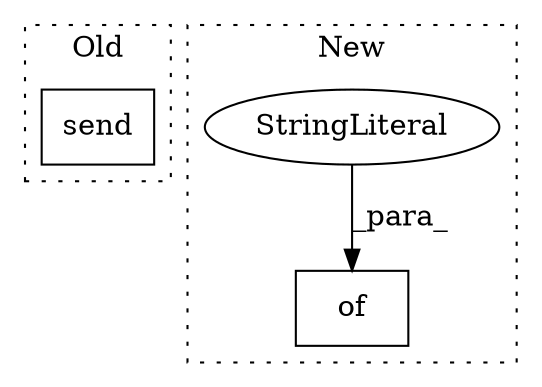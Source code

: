 digraph G {
subgraph cluster0 {
1 [label="send" a="32" s="3407,3420" l="5,1" shape="box"];
label = "Old";
style="dotted";
}
subgraph cluster1 {
2 [label="of" a="32" s="3310,3391" l="3,1" shape="box"];
3 [label="StringLiteral" a="45" s="3371" l="8" shape="ellipse"];
label = "New";
style="dotted";
}
3 -> 2 [label="_para_"];
}